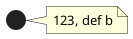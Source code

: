 {
  "sha1": "2egbjy7k1tvonn28b26wmwh7agxdckx",
  "insertion": {
    "when": "2024-05-30T20:48:19.970Z",
    "url": "http://plantuml.sourceforge.net/qa/?qa=6290/specifying-default-values-in-macro-result-in-failure",
    "user": "plantuml@gmail.com"
  }
}
@startuml
!define my_test(a,b="def b") note right: a, b 
my_test(123)
@enduml
